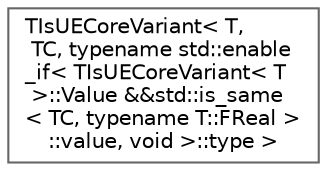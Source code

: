 digraph "Graphical Class Hierarchy"
{
 // INTERACTIVE_SVG=YES
 // LATEX_PDF_SIZE
  bgcolor="transparent";
  edge [fontname=Helvetica,fontsize=10,labelfontname=Helvetica,labelfontsize=10];
  node [fontname=Helvetica,fontsize=10,shape=box,height=0.2,width=0.4];
  rankdir="LR";
  Node0 [id="Node000000",label="TIsUECoreVariant\< T,\l TC, typename std::enable\l_if\< TIsUECoreVariant\< T\l \>::Value &&std::is_same\l\< TC, typename T::FReal \>\l::value, void \>::type \>",height=0.2,width=0.4,color="grey40", fillcolor="white", style="filled",URL="$df/d55/structTIsUECoreVariant_3_01T_00_01TC_00_01typename_01std_1_1enable__if_3_01TIsUECoreVariant_3_012933675c66b1f2129dc90760cbffca01.html",tooltip=" "];
}
